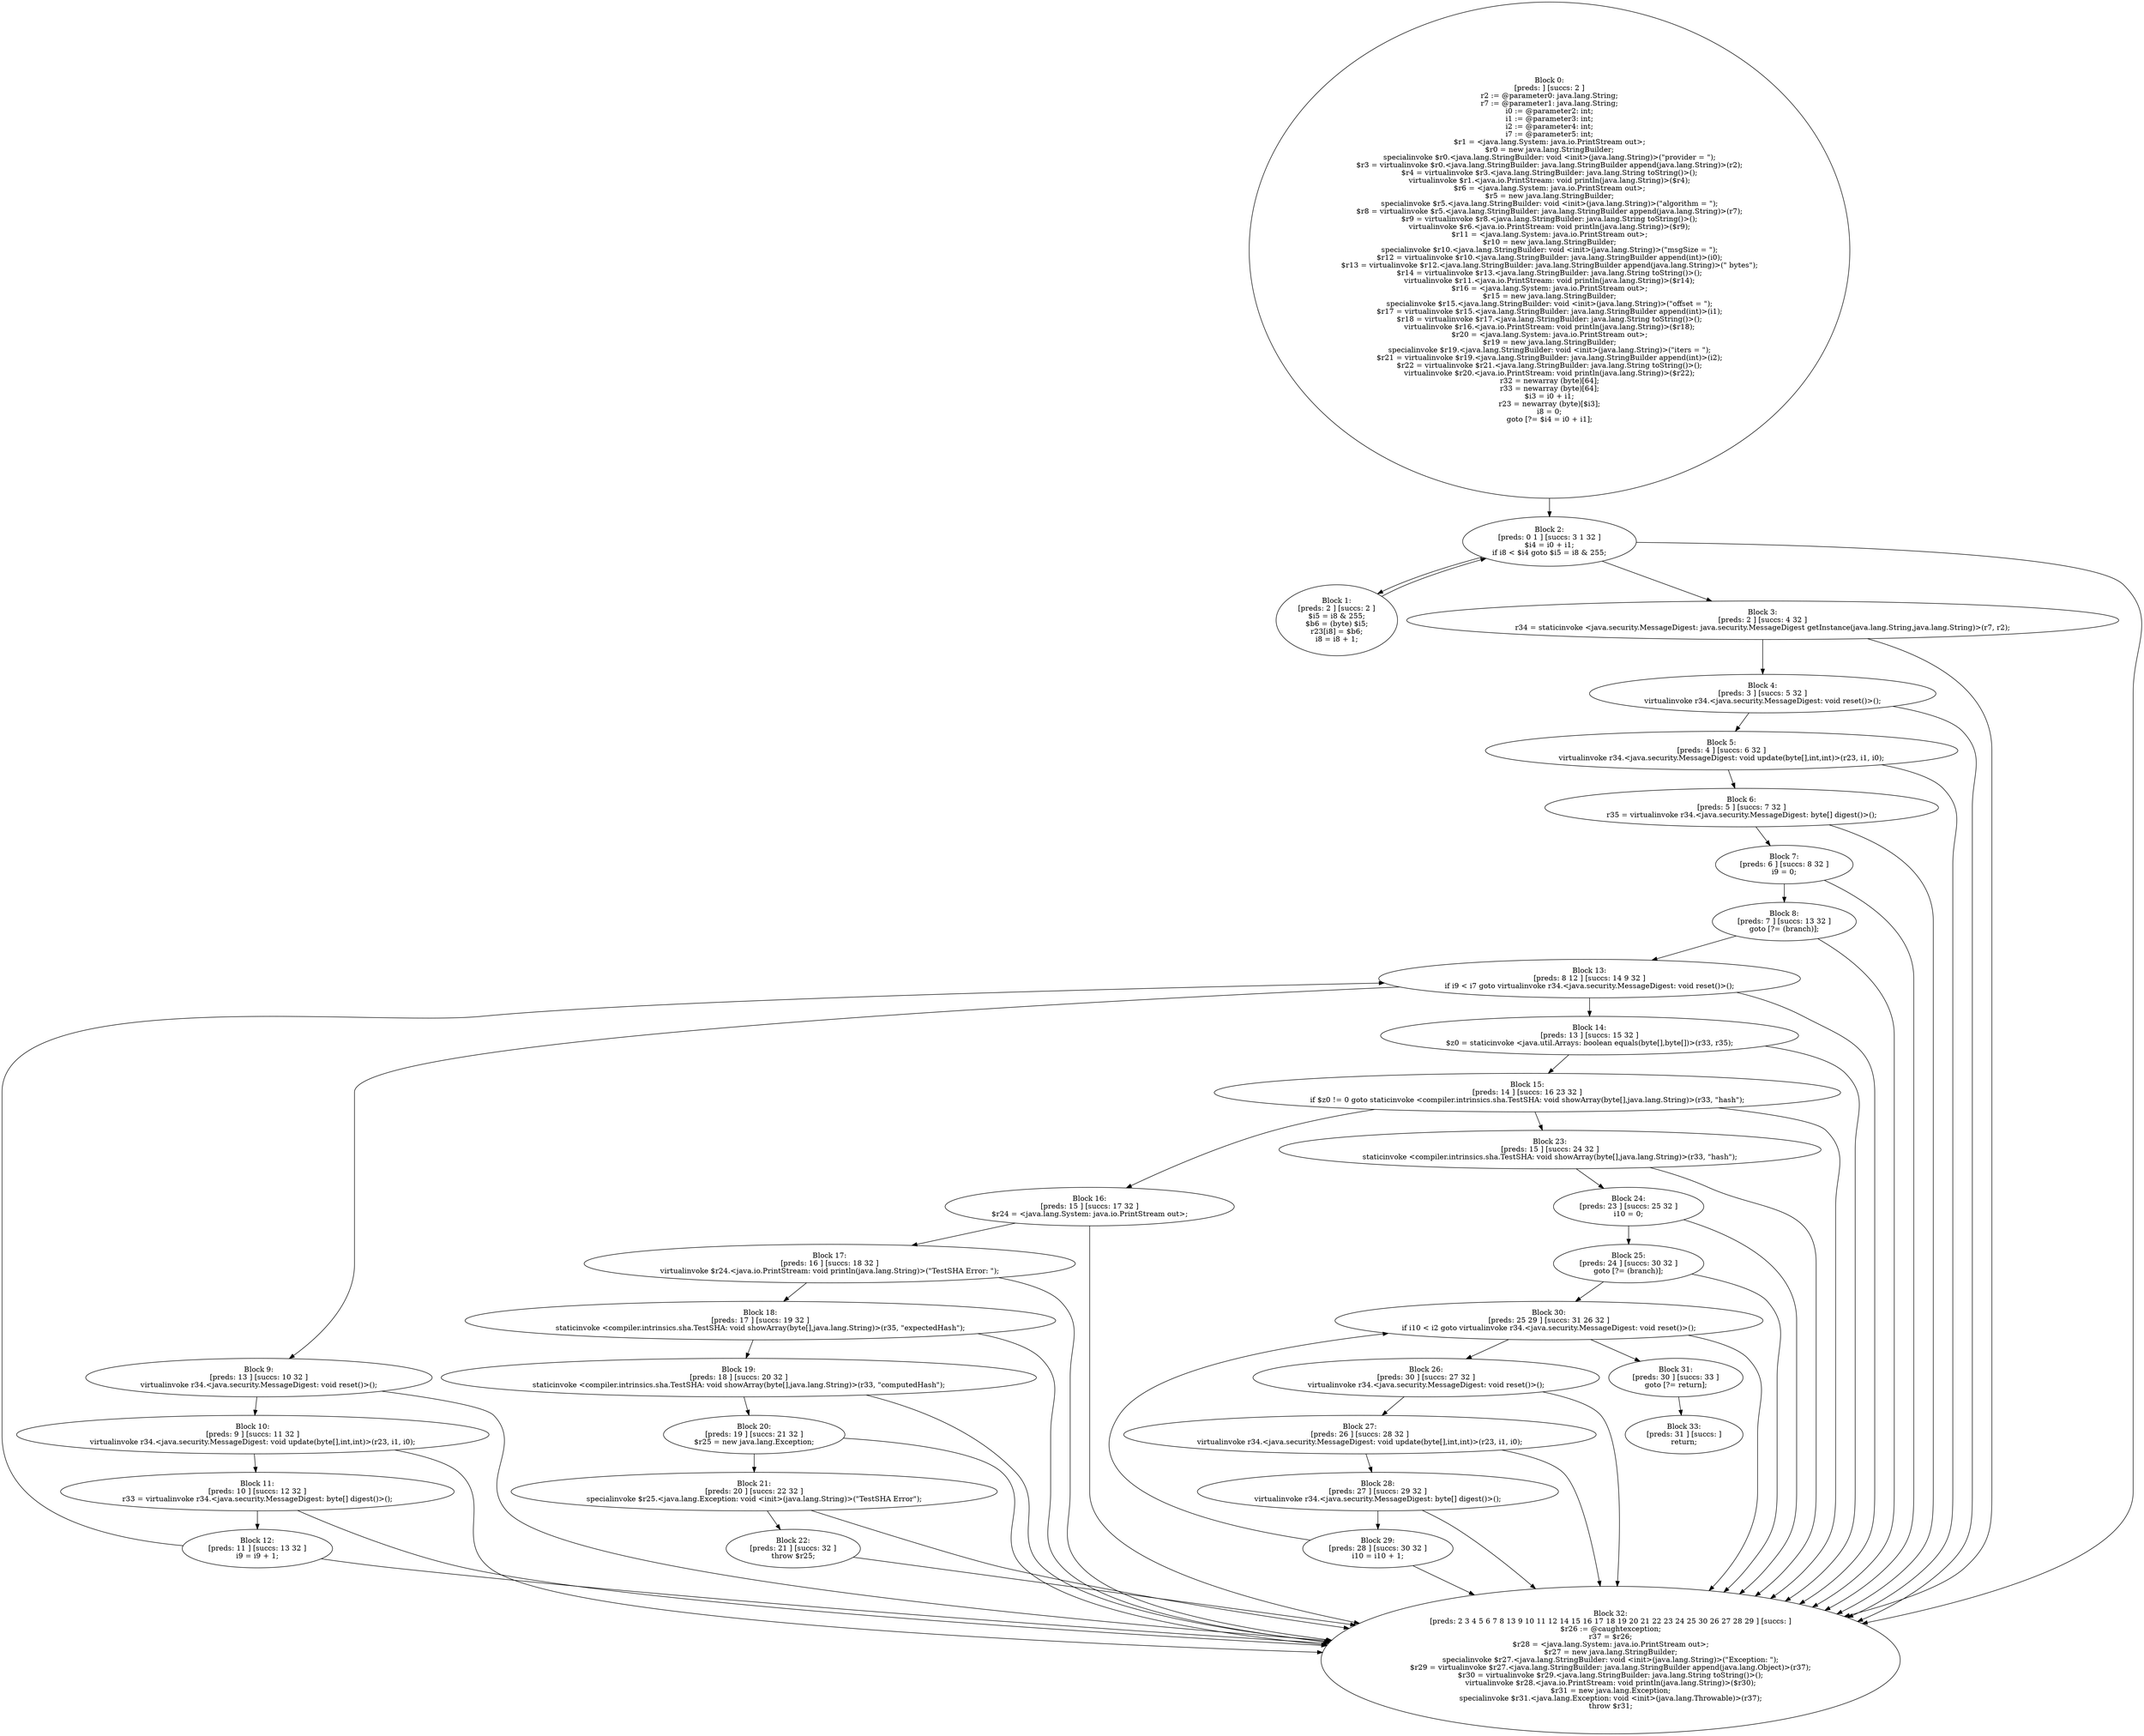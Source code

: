 digraph "unitGraph" {
    "Block 0:
[preds: ] [succs: 2 ]
r2 := @parameter0: java.lang.String;
r7 := @parameter1: java.lang.String;
i0 := @parameter2: int;
i1 := @parameter3: int;
i2 := @parameter4: int;
i7 := @parameter5: int;
$r1 = <java.lang.System: java.io.PrintStream out>;
$r0 = new java.lang.StringBuilder;
specialinvoke $r0.<java.lang.StringBuilder: void <init>(java.lang.String)>(\"provider = \");
$r3 = virtualinvoke $r0.<java.lang.StringBuilder: java.lang.StringBuilder append(java.lang.String)>(r2);
$r4 = virtualinvoke $r3.<java.lang.StringBuilder: java.lang.String toString()>();
virtualinvoke $r1.<java.io.PrintStream: void println(java.lang.String)>($r4);
$r6 = <java.lang.System: java.io.PrintStream out>;
$r5 = new java.lang.StringBuilder;
specialinvoke $r5.<java.lang.StringBuilder: void <init>(java.lang.String)>(\"algorithm = \");
$r8 = virtualinvoke $r5.<java.lang.StringBuilder: java.lang.StringBuilder append(java.lang.String)>(r7);
$r9 = virtualinvoke $r8.<java.lang.StringBuilder: java.lang.String toString()>();
virtualinvoke $r6.<java.io.PrintStream: void println(java.lang.String)>($r9);
$r11 = <java.lang.System: java.io.PrintStream out>;
$r10 = new java.lang.StringBuilder;
specialinvoke $r10.<java.lang.StringBuilder: void <init>(java.lang.String)>(\"msgSize = \");
$r12 = virtualinvoke $r10.<java.lang.StringBuilder: java.lang.StringBuilder append(int)>(i0);
$r13 = virtualinvoke $r12.<java.lang.StringBuilder: java.lang.StringBuilder append(java.lang.String)>(\" bytes\");
$r14 = virtualinvoke $r13.<java.lang.StringBuilder: java.lang.String toString()>();
virtualinvoke $r11.<java.io.PrintStream: void println(java.lang.String)>($r14);
$r16 = <java.lang.System: java.io.PrintStream out>;
$r15 = new java.lang.StringBuilder;
specialinvoke $r15.<java.lang.StringBuilder: void <init>(java.lang.String)>(\"offset = \");
$r17 = virtualinvoke $r15.<java.lang.StringBuilder: java.lang.StringBuilder append(int)>(i1);
$r18 = virtualinvoke $r17.<java.lang.StringBuilder: java.lang.String toString()>();
virtualinvoke $r16.<java.io.PrintStream: void println(java.lang.String)>($r18);
$r20 = <java.lang.System: java.io.PrintStream out>;
$r19 = new java.lang.StringBuilder;
specialinvoke $r19.<java.lang.StringBuilder: void <init>(java.lang.String)>(\"iters = \");
$r21 = virtualinvoke $r19.<java.lang.StringBuilder: java.lang.StringBuilder append(int)>(i2);
$r22 = virtualinvoke $r21.<java.lang.StringBuilder: java.lang.String toString()>();
virtualinvoke $r20.<java.io.PrintStream: void println(java.lang.String)>($r22);
r32 = newarray (byte)[64];
r33 = newarray (byte)[64];
$i3 = i0 + i1;
r23 = newarray (byte)[$i3];
i8 = 0;
goto [?= $i4 = i0 + i1];
"
    "Block 1:
[preds: 2 ] [succs: 2 ]
$i5 = i8 & 255;
$b6 = (byte) $i5;
r23[i8] = $b6;
i8 = i8 + 1;
"
    "Block 2:
[preds: 0 1 ] [succs: 3 1 32 ]
$i4 = i0 + i1;
if i8 < $i4 goto $i5 = i8 & 255;
"
    "Block 3:
[preds: 2 ] [succs: 4 32 ]
r34 = staticinvoke <java.security.MessageDigest: java.security.MessageDigest getInstance(java.lang.String,java.lang.String)>(r7, r2);
"
    "Block 4:
[preds: 3 ] [succs: 5 32 ]
virtualinvoke r34.<java.security.MessageDigest: void reset()>();
"
    "Block 5:
[preds: 4 ] [succs: 6 32 ]
virtualinvoke r34.<java.security.MessageDigest: void update(byte[],int,int)>(r23, i1, i0);
"
    "Block 6:
[preds: 5 ] [succs: 7 32 ]
r35 = virtualinvoke r34.<java.security.MessageDigest: byte[] digest()>();
"
    "Block 7:
[preds: 6 ] [succs: 8 32 ]
i9 = 0;
"
    "Block 8:
[preds: 7 ] [succs: 13 32 ]
goto [?= (branch)];
"
    "Block 9:
[preds: 13 ] [succs: 10 32 ]
virtualinvoke r34.<java.security.MessageDigest: void reset()>();
"
    "Block 10:
[preds: 9 ] [succs: 11 32 ]
virtualinvoke r34.<java.security.MessageDigest: void update(byte[],int,int)>(r23, i1, i0);
"
    "Block 11:
[preds: 10 ] [succs: 12 32 ]
r33 = virtualinvoke r34.<java.security.MessageDigest: byte[] digest()>();
"
    "Block 12:
[preds: 11 ] [succs: 13 32 ]
i9 = i9 + 1;
"
    "Block 13:
[preds: 8 12 ] [succs: 14 9 32 ]
if i9 < i7 goto virtualinvoke r34.<java.security.MessageDigest: void reset()>();
"
    "Block 14:
[preds: 13 ] [succs: 15 32 ]
$z0 = staticinvoke <java.util.Arrays: boolean equals(byte[],byte[])>(r33, r35);
"
    "Block 15:
[preds: 14 ] [succs: 16 23 32 ]
if $z0 != 0 goto staticinvoke <compiler.intrinsics.sha.TestSHA: void showArray(byte[],java.lang.String)>(r33, \"hash\");
"
    "Block 16:
[preds: 15 ] [succs: 17 32 ]
$r24 = <java.lang.System: java.io.PrintStream out>;
"
    "Block 17:
[preds: 16 ] [succs: 18 32 ]
virtualinvoke $r24.<java.io.PrintStream: void println(java.lang.String)>(\"TestSHA Error: \");
"
    "Block 18:
[preds: 17 ] [succs: 19 32 ]
staticinvoke <compiler.intrinsics.sha.TestSHA: void showArray(byte[],java.lang.String)>(r35, \"expectedHash\");
"
    "Block 19:
[preds: 18 ] [succs: 20 32 ]
staticinvoke <compiler.intrinsics.sha.TestSHA: void showArray(byte[],java.lang.String)>(r33, \"computedHash\");
"
    "Block 20:
[preds: 19 ] [succs: 21 32 ]
$r25 = new java.lang.Exception;
"
    "Block 21:
[preds: 20 ] [succs: 22 32 ]
specialinvoke $r25.<java.lang.Exception: void <init>(java.lang.String)>(\"TestSHA Error\");
"
    "Block 22:
[preds: 21 ] [succs: 32 ]
throw $r25;
"
    "Block 23:
[preds: 15 ] [succs: 24 32 ]
staticinvoke <compiler.intrinsics.sha.TestSHA: void showArray(byte[],java.lang.String)>(r33, \"hash\");
"
    "Block 24:
[preds: 23 ] [succs: 25 32 ]
i10 = 0;
"
    "Block 25:
[preds: 24 ] [succs: 30 32 ]
goto [?= (branch)];
"
    "Block 26:
[preds: 30 ] [succs: 27 32 ]
virtualinvoke r34.<java.security.MessageDigest: void reset()>();
"
    "Block 27:
[preds: 26 ] [succs: 28 32 ]
virtualinvoke r34.<java.security.MessageDigest: void update(byte[],int,int)>(r23, i1, i0);
"
    "Block 28:
[preds: 27 ] [succs: 29 32 ]
virtualinvoke r34.<java.security.MessageDigest: byte[] digest()>();
"
    "Block 29:
[preds: 28 ] [succs: 30 32 ]
i10 = i10 + 1;
"
    "Block 30:
[preds: 25 29 ] [succs: 31 26 32 ]
if i10 < i2 goto virtualinvoke r34.<java.security.MessageDigest: void reset()>();
"
    "Block 31:
[preds: 30 ] [succs: 33 ]
goto [?= return];
"
    "Block 32:
[preds: 2 3 4 5 6 7 8 13 9 10 11 12 14 15 16 17 18 19 20 21 22 23 24 25 30 26 27 28 29 ] [succs: ]
$r26 := @caughtexception;
r37 = $r26;
$r28 = <java.lang.System: java.io.PrintStream out>;
$r27 = new java.lang.StringBuilder;
specialinvoke $r27.<java.lang.StringBuilder: void <init>(java.lang.String)>(\"Exception: \");
$r29 = virtualinvoke $r27.<java.lang.StringBuilder: java.lang.StringBuilder append(java.lang.Object)>(r37);
$r30 = virtualinvoke $r29.<java.lang.StringBuilder: java.lang.String toString()>();
virtualinvoke $r28.<java.io.PrintStream: void println(java.lang.String)>($r30);
$r31 = new java.lang.Exception;
specialinvoke $r31.<java.lang.Exception: void <init>(java.lang.Throwable)>(r37);
throw $r31;
"
    "Block 33:
[preds: 31 ] [succs: ]
return;
"
    "Block 0:
[preds: ] [succs: 2 ]
r2 := @parameter0: java.lang.String;
r7 := @parameter1: java.lang.String;
i0 := @parameter2: int;
i1 := @parameter3: int;
i2 := @parameter4: int;
i7 := @parameter5: int;
$r1 = <java.lang.System: java.io.PrintStream out>;
$r0 = new java.lang.StringBuilder;
specialinvoke $r0.<java.lang.StringBuilder: void <init>(java.lang.String)>(\"provider = \");
$r3 = virtualinvoke $r0.<java.lang.StringBuilder: java.lang.StringBuilder append(java.lang.String)>(r2);
$r4 = virtualinvoke $r3.<java.lang.StringBuilder: java.lang.String toString()>();
virtualinvoke $r1.<java.io.PrintStream: void println(java.lang.String)>($r4);
$r6 = <java.lang.System: java.io.PrintStream out>;
$r5 = new java.lang.StringBuilder;
specialinvoke $r5.<java.lang.StringBuilder: void <init>(java.lang.String)>(\"algorithm = \");
$r8 = virtualinvoke $r5.<java.lang.StringBuilder: java.lang.StringBuilder append(java.lang.String)>(r7);
$r9 = virtualinvoke $r8.<java.lang.StringBuilder: java.lang.String toString()>();
virtualinvoke $r6.<java.io.PrintStream: void println(java.lang.String)>($r9);
$r11 = <java.lang.System: java.io.PrintStream out>;
$r10 = new java.lang.StringBuilder;
specialinvoke $r10.<java.lang.StringBuilder: void <init>(java.lang.String)>(\"msgSize = \");
$r12 = virtualinvoke $r10.<java.lang.StringBuilder: java.lang.StringBuilder append(int)>(i0);
$r13 = virtualinvoke $r12.<java.lang.StringBuilder: java.lang.StringBuilder append(java.lang.String)>(\" bytes\");
$r14 = virtualinvoke $r13.<java.lang.StringBuilder: java.lang.String toString()>();
virtualinvoke $r11.<java.io.PrintStream: void println(java.lang.String)>($r14);
$r16 = <java.lang.System: java.io.PrintStream out>;
$r15 = new java.lang.StringBuilder;
specialinvoke $r15.<java.lang.StringBuilder: void <init>(java.lang.String)>(\"offset = \");
$r17 = virtualinvoke $r15.<java.lang.StringBuilder: java.lang.StringBuilder append(int)>(i1);
$r18 = virtualinvoke $r17.<java.lang.StringBuilder: java.lang.String toString()>();
virtualinvoke $r16.<java.io.PrintStream: void println(java.lang.String)>($r18);
$r20 = <java.lang.System: java.io.PrintStream out>;
$r19 = new java.lang.StringBuilder;
specialinvoke $r19.<java.lang.StringBuilder: void <init>(java.lang.String)>(\"iters = \");
$r21 = virtualinvoke $r19.<java.lang.StringBuilder: java.lang.StringBuilder append(int)>(i2);
$r22 = virtualinvoke $r21.<java.lang.StringBuilder: java.lang.String toString()>();
virtualinvoke $r20.<java.io.PrintStream: void println(java.lang.String)>($r22);
r32 = newarray (byte)[64];
r33 = newarray (byte)[64];
$i3 = i0 + i1;
r23 = newarray (byte)[$i3];
i8 = 0;
goto [?= $i4 = i0 + i1];
"->"Block 2:
[preds: 0 1 ] [succs: 3 1 32 ]
$i4 = i0 + i1;
if i8 < $i4 goto $i5 = i8 & 255;
";
    "Block 1:
[preds: 2 ] [succs: 2 ]
$i5 = i8 & 255;
$b6 = (byte) $i5;
r23[i8] = $b6;
i8 = i8 + 1;
"->"Block 2:
[preds: 0 1 ] [succs: 3 1 32 ]
$i4 = i0 + i1;
if i8 < $i4 goto $i5 = i8 & 255;
";
    "Block 2:
[preds: 0 1 ] [succs: 3 1 32 ]
$i4 = i0 + i1;
if i8 < $i4 goto $i5 = i8 & 255;
"->"Block 3:
[preds: 2 ] [succs: 4 32 ]
r34 = staticinvoke <java.security.MessageDigest: java.security.MessageDigest getInstance(java.lang.String,java.lang.String)>(r7, r2);
";
    "Block 2:
[preds: 0 1 ] [succs: 3 1 32 ]
$i4 = i0 + i1;
if i8 < $i4 goto $i5 = i8 & 255;
"->"Block 1:
[preds: 2 ] [succs: 2 ]
$i5 = i8 & 255;
$b6 = (byte) $i5;
r23[i8] = $b6;
i8 = i8 + 1;
";
    "Block 2:
[preds: 0 1 ] [succs: 3 1 32 ]
$i4 = i0 + i1;
if i8 < $i4 goto $i5 = i8 & 255;
"->"Block 32:
[preds: 2 3 4 5 6 7 8 13 9 10 11 12 14 15 16 17 18 19 20 21 22 23 24 25 30 26 27 28 29 ] [succs: ]
$r26 := @caughtexception;
r37 = $r26;
$r28 = <java.lang.System: java.io.PrintStream out>;
$r27 = new java.lang.StringBuilder;
specialinvoke $r27.<java.lang.StringBuilder: void <init>(java.lang.String)>(\"Exception: \");
$r29 = virtualinvoke $r27.<java.lang.StringBuilder: java.lang.StringBuilder append(java.lang.Object)>(r37);
$r30 = virtualinvoke $r29.<java.lang.StringBuilder: java.lang.String toString()>();
virtualinvoke $r28.<java.io.PrintStream: void println(java.lang.String)>($r30);
$r31 = new java.lang.Exception;
specialinvoke $r31.<java.lang.Exception: void <init>(java.lang.Throwable)>(r37);
throw $r31;
";
    "Block 3:
[preds: 2 ] [succs: 4 32 ]
r34 = staticinvoke <java.security.MessageDigest: java.security.MessageDigest getInstance(java.lang.String,java.lang.String)>(r7, r2);
"->"Block 4:
[preds: 3 ] [succs: 5 32 ]
virtualinvoke r34.<java.security.MessageDigest: void reset()>();
";
    "Block 3:
[preds: 2 ] [succs: 4 32 ]
r34 = staticinvoke <java.security.MessageDigest: java.security.MessageDigest getInstance(java.lang.String,java.lang.String)>(r7, r2);
"->"Block 32:
[preds: 2 3 4 5 6 7 8 13 9 10 11 12 14 15 16 17 18 19 20 21 22 23 24 25 30 26 27 28 29 ] [succs: ]
$r26 := @caughtexception;
r37 = $r26;
$r28 = <java.lang.System: java.io.PrintStream out>;
$r27 = new java.lang.StringBuilder;
specialinvoke $r27.<java.lang.StringBuilder: void <init>(java.lang.String)>(\"Exception: \");
$r29 = virtualinvoke $r27.<java.lang.StringBuilder: java.lang.StringBuilder append(java.lang.Object)>(r37);
$r30 = virtualinvoke $r29.<java.lang.StringBuilder: java.lang.String toString()>();
virtualinvoke $r28.<java.io.PrintStream: void println(java.lang.String)>($r30);
$r31 = new java.lang.Exception;
specialinvoke $r31.<java.lang.Exception: void <init>(java.lang.Throwable)>(r37);
throw $r31;
";
    "Block 4:
[preds: 3 ] [succs: 5 32 ]
virtualinvoke r34.<java.security.MessageDigest: void reset()>();
"->"Block 5:
[preds: 4 ] [succs: 6 32 ]
virtualinvoke r34.<java.security.MessageDigest: void update(byte[],int,int)>(r23, i1, i0);
";
    "Block 4:
[preds: 3 ] [succs: 5 32 ]
virtualinvoke r34.<java.security.MessageDigest: void reset()>();
"->"Block 32:
[preds: 2 3 4 5 6 7 8 13 9 10 11 12 14 15 16 17 18 19 20 21 22 23 24 25 30 26 27 28 29 ] [succs: ]
$r26 := @caughtexception;
r37 = $r26;
$r28 = <java.lang.System: java.io.PrintStream out>;
$r27 = new java.lang.StringBuilder;
specialinvoke $r27.<java.lang.StringBuilder: void <init>(java.lang.String)>(\"Exception: \");
$r29 = virtualinvoke $r27.<java.lang.StringBuilder: java.lang.StringBuilder append(java.lang.Object)>(r37);
$r30 = virtualinvoke $r29.<java.lang.StringBuilder: java.lang.String toString()>();
virtualinvoke $r28.<java.io.PrintStream: void println(java.lang.String)>($r30);
$r31 = new java.lang.Exception;
specialinvoke $r31.<java.lang.Exception: void <init>(java.lang.Throwable)>(r37);
throw $r31;
";
    "Block 5:
[preds: 4 ] [succs: 6 32 ]
virtualinvoke r34.<java.security.MessageDigest: void update(byte[],int,int)>(r23, i1, i0);
"->"Block 6:
[preds: 5 ] [succs: 7 32 ]
r35 = virtualinvoke r34.<java.security.MessageDigest: byte[] digest()>();
";
    "Block 5:
[preds: 4 ] [succs: 6 32 ]
virtualinvoke r34.<java.security.MessageDigest: void update(byte[],int,int)>(r23, i1, i0);
"->"Block 32:
[preds: 2 3 4 5 6 7 8 13 9 10 11 12 14 15 16 17 18 19 20 21 22 23 24 25 30 26 27 28 29 ] [succs: ]
$r26 := @caughtexception;
r37 = $r26;
$r28 = <java.lang.System: java.io.PrintStream out>;
$r27 = new java.lang.StringBuilder;
specialinvoke $r27.<java.lang.StringBuilder: void <init>(java.lang.String)>(\"Exception: \");
$r29 = virtualinvoke $r27.<java.lang.StringBuilder: java.lang.StringBuilder append(java.lang.Object)>(r37);
$r30 = virtualinvoke $r29.<java.lang.StringBuilder: java.lang.String toString()>();
virtualinvoke $r28.<java.io.PrintStream: void println(java.lang.String)>($r30);
$r31 = new java.lang.Exception;
specialinvoke $r31.<java.lang.Exception: void <init>(java.lang.Throwable)>(r37);
throw $r31;
";
    "Block 6:
[preds: 5 ] [succs: 7 32 ]
r35 = virtualinvoke r34.<java.security.MessageDigest: byte[] digest()>();
"->"Block 7:
[preds: 6 ] [succs: 8 32 ]
i9 = 0;
";
    "Block 6:
[preds: 5 ] [succs: 7 32 ]
r35 = virtualinvoke r34.<java.security.MessageDigest: byte[] digest()>();
"->"Block 32:
[preds: 2 3 4 5 6 7 8 13 9 10 11 12 14 15 16 17 18 19 20 21 22 23 24 25 30 26 27 28 29 ] [succs: ]
$r26 := @caughtexception;
r37 = $r26;
$r28 = <java.lang.System: java.io.PrintStream out>;
$r27 = new java.lang.StringBuilder;
specialinvoke $r27.<java.lang.StringBuilder: void <init>(java.lang.String)>(\"Exception: \");
$r29 = virtualinvoke $r27.<java.lang.StringBuilder: java.lang.StringBuilder append(java.lang.Object)>(r37);
$r30 = virtualinvoke $r29.<java.lang.StringBuilder: java.lang.String toString()>();
virtualinvoke $r28.<java.io.PrintStream: void println(java.lang.String)>($r30);
$r31 = new java.lang.Exception;
specialinvoke $r31.<java.lang.Exception: void <init>(java.lang.Throwable)>(r37);
throw $r31;
";
    "Block 7:
[preds: 6 ] [succs: 8 32 ]
i9 = 0;
"->"Block 8:
[preds: 7 ] [succs: 13 32 ]
goto [?= (branch)];
";
    "Block 7:
[preds: 6 ] [succs: 8 32 ]
i9 = 0;
"->"Block 32:
[preds: 2 3 4 5 6 7 8 13 9 10 11 12 14 15 16 17 18 19 20 21 22 23 24 25 30 26 27 28 29 ] [succs: ]
$r26 := @caughtexception;
r37 = $r26;
$r28 = <java.lang.System: java.io.PrintStream out>;
$r27 = new java.lang.StringBuilder;
specialinvoke $r27.<java.lang.StringBuilder: void <init>(java.lang.String)>(\"Exception: \");
$r29 = virtualinvoke $r27.<java.lang.StringBuilder: java.lang.StringBuilder append(java.lang.Object)>(r37);
$r30 = virtualinvoke $r29.<java.lang.StringBuilder: java.lang.String toString()>();
virtualinvoke $r28.<java.io.PrintStream: void println(java.lang.String)>($r30);
$r31 = new java.lang.Exception;
specialinvoke $r31.<java.lang.Exception: void <init>(java.lang.Throwable)>(r37);
throw $r31;
";
    "Block 8:
[preds: 7 ] [succs: 13 32 ]
goto [?= (branch)];
"->"Block 13:
[preds: 8 12 ] [succs: 14 9 32 ]
if i9 < i7 goto virtualinvoke r34.<java.security.MessageDigest: void reset()>();
";
    "Block 8:
[preds: 7 ] [succs: 13 32 ]
goto [?= (branch)];
"->"Block 32:
[preds: 2 3 4 5 6 7 8 13 9 10 11 12 14 15 16 17 18 19 20 21 22 23 24 25 30 26 27 28 29 ] [succs: ]
$r26 := @caughtexception;
r37 = $r26;
$r28 = <java.lang.System: java.io.PrintStream out>;
$r27 = new java.lang.StringBuilder;
specialinvoke $r27.<java.lang.StringBuilder: void <init>(java.lang.String)>(\"Exception: \");
$r29 = virtualinvoke $r27.<java.lang.StringBuilder: java.lang.StringBuilder append(java.lang.Object)>(r37);
$r30 = virtualinvoke $r29.<java.lang.StringBuilder: java.lang.String toString()>();
virtualinvoke $r28.<java.io.PrintStream: void println(java.lang.String)>($r30);
$r31 = new java.lang.Exception;
specialinvoke $r31.<java.lang.Exception: void <init>(java.lang.Throwable)>(r37);
throw $r31;
";
    "Block 9:
[preds: 13 ] [succs: 10 32 ]
virtualinvoke r34.<java.security.MessageDigest: void reset()>();
"->"Block 10:
[preds: 9 ] [succs: 11 32 ]
virtualinvoke r34.<java.security.MessageDigest: void update(byte[],int,int)>(r23, i1, i0);
";
    "Block 9:
[preds: 13 ] [succs: 10 32 ]
virtualinvoke r34.<java.security.MessageDigest: void reset()>();
"->"Block 32:
[preds: 2 3 4 5 6 7 8 13 9 10 11 12 14 15 16 17 18 19 20 21 22 23 24 25 30 26 27 28 29 ] [succs: ]
$r26 := @caughtexception;
r37 = $r26;
$r28 = <java.lang.System: java.io.PrintStream out>;
$r27 = new java.lang.StringBuilder;
specialinvoke $r27.<java.lang.StringBuilder: void <init>(java.lang.String)>(\"Exception: \");
$r29 = virtualinvoke $r27.<java.lang.StringBuilder: java.lang.StringBuilder append(java.lang.Object)>(r37);
$r30 = virtualinvoke $r29.<java.lang.StringBuilder: java.lang.String toString()>();
virtualinvoke $r28.<java.io.PrintStream: void println(java.lang.String)>($r30);
$r31 = new java.lang.Exception;
specialinvoke $r31.<java.lang.Exception: void <init>(java.lang.Throwable)>(r37);
throw $r31;
";
    "Block 10:
[preds: 9 ] [succs: 11 32 ]
virtualinvoke r34.<java.security.MessageDigest: void update(byte[],int,int)>(r23, i1, i0);
"->"Block 11:
[preds: 10 ] [succs: 12 32 ]
r33 = virtualinvoke r34.<java.security.MessageDigest: byte[] digest()>();
";
    "Block 10:
[preds: 9 ] [succs: 11 32 ]
virtualinvoke r34.<java.security.MessageDigest: void update(byte[],int,int)>(r23, i1, i0);
"->"Block 32:
[preds: 2 3 4 5 6 7 8 13 9 10 11 12 14 15 16 17 18 19 20 21 22 23 24 25 30 26 27 28 29 ] [succs: ]
$r26 := @caughtexception;
r37 = $r26;
$r28 = <java.lang.System: java.io.PrintStream out>;
$r27 = new java.lang.StringBuilder;
specialinvoke $r27.<java.lang.StringBuilder: void <init>(java.lang.String)>(\"Exception: \");
$r29 = virtualinvoke $r27.<java.lang.StringBuilder: java.lang.StringBuilder append(java.lang.Object)>(r37);
$r30 = virtualinvoke $r29.<java.lang.StringBuilder: java.lang.String toString()>();
virtualinvoke $r28.<java.io.PrintStream: void println(java.lang.String)>($r30);
$r31 = new java.lang.Exception;
specialinvoke $r31.<java.lang.Exception: void <init>(java.lang.Throwable)>(r37);
throw $r31;
";
    "Block 11:
[preds: 10 ] [succs: 12 32 ]
r33 = virtualinvoke r34.<java.security.MessageDigest: byte[] digest()>();
"->"Block 12:
[preds: 11 ] [succs: 13 32 ]
i9 = i9 + 1;
";
    "Block 11:
[preds: 10 ] [succs: 12 32 ]
r33 = virtualinvoke r34.<java.security.MessageDigest: byte[] digest()>();
"->"Block 32:
[preds: 2 3 4 5 6 7 8 13 9 10 11 12 14 15 16 17 18 19 20 21 22 23 24 25 30 26 27 28 29 ] [succs: ]
$r26 := @caughtexception;
r37 = $r26;
$r28 = <java.lang.System: java.io.PrintStream out>;
$r27 = new java.lang.StringBuilder;
specialinvoke $r27.<java.lang.StringBuilder: void <init>(java.lang.String)>(\"Exception: \");
$r29 = virtualinvoke $r27.<java.lang.StringBuilder: java.lang.StringBuilder append(java.lang.Object)>(r37);
$r30 = virtualinvoke $r29.<java.lang.StringBuilder: java.lang.String toString()>();
virtualinvoke $r28.<java.io.PrintStream: void println(java.lang.String)>($r30);
$r31 = new java.lang.Exception;
specialinvoke $r31.<java.lang.Exception: void <init>(java.lang.Throwable)>(r37);
throw $r31;
";
    "Block 12:
[preds: 11 ] [succs: 13 32 ]
i9 = i9 + 1;
"->"Block 13:
[preds: 8 12 ] [succs: 14 9 32 ]
if i9 < i7 goto virtualinvoke r34.<java.security.MessageDigest: void reset()>();
";
    "Block 12:
[preds: 11 ] [succs: 13 32 ]
i9 = i9 + 1;
"->"Block 32:
[preds: 2 3 4 5 6 7 8 13 9 10 11 12 14 15 16 17 18 19 20 21 22 23 24 25 30 26 27 28 29 ] [succs: ]
$r26 := @caughtexception;
r37 = $r26;
$r28 = <java.lang.System: java.io.PrintStream out>;
$r27 = new java.lang.StringBuilder;
specialinvoke $r27.<java.lang.StringBuilder: void <init>(java.lang.String)>(\"Exception: \");
$r29 = virtualinvoke $r27.<java.lang.StringBuilder: java.lang.StringBuilder append(java.lang.Object)>(r37);
$r30 = virtualinvoke $r29.<java.lang.StringBuilder: java.lang.String toString()>();
virtualinvoke $r28.<java.io.PrintStream: void println(java.lang.String)>($r30);
$r31 = new java.lang.Exception;
specialinvoke $r31.<java.lang.Exception: void <init>(java.lang.Throwable)>(r37);
throw $r31;
";
    "Block 13:
[preds: 8 12 ] [succs: 14 9 32 ]
if i9 < i7 goto virtualinvoke r34.<java.security.MessageDigest: void reset()>();
"->"Block 14:
[preds: 13 ] [succs: 15 32 ]
$z0 = staticinvoke <java.util.Arrays: boolean equals(byte[],byte[])>(r33, r35);
";
    "Block 13:
[preds: 8 12 ] [succs: 14 9 32 ]
if i9 < i7 goto virtualinvoke r34.<java.security.MessageDigest: void reset()>();
"->"Block 9:
[preds: 13 ] [succs: 10 32 ]
virtualinvoke r34.<java.security.MessageDigest: void reset()>();
";
    "Block 13:
[preds: 8 12 ] [succs: 14 9 32 ]
if i9 < i7 goto virtualinvoke r34.<java.security.MessageDigest: void reset()>();
"->"Block 32:
[preds: 2 3 4 5 6 7 8 13 9 10 11 12 14 15 16 17 18 19 20 21 22 23 24 25 30 26 27 28 29 ] [succs: ]
$r26 := @caughtexception;
r37 = $r26;
$r28 = <java.lang.System: java.io.PrintStream out>;
$r27 = new java.lang.StringBuilder;
specialinvoke $r27.<java.lang.StringBuilder: void <init>(java.lang.String)>(\"Exception: \");
$r29 = virtualinvoke $r27.<java.lang.StringBuilder: java.lang.StringBuilder append(java.lang.Object)>(r37);
$r30 = virtualinvoke $r29.<java.lang.StringBuilder: java.lang.String toString()>();
virtualinvoke $r28.<java.io.PrintStream: void println(java.lang.String)>($r30);
$r31 = new java.lang.Exception;
specialinvoke $r31.<java.lang.Exception: void <init>(java.lang.Throwable)>(r37);
throw $r31;
";
    "Block 14:
[preds: 13 ] [succs: 15 32 ]
$z0 = staticinvoke <java.util.Arrays: boolean equals(byte[],byte[])>(r33, r35);
"->"Block 15:
[preds: 14 ] [succs: 16 23 32 ]
if $z0 != 0 goto staticinvoke <compiler.intrinsics.sha.TestSHA: void showArray(byte[],java.lang.String)>(r33, \"hash\");
";
    "Block 14:
[preds: 13 ] [succs: 15 32 ]
$z0 = staticinvoke <java.util.Arrays: boolean equals(byte[],byte[])>(r33, r35);
"->"Block 32:
[preds: 2 3 4 5 6 7 8 13 9 10 11 12 14 15 16 17 18 19 20 21 22 23 24 25 30 26 27 28 29 ] [succs: ]
$r26 := @caughtexception;
r37 = $r26;
$r28 = <java.lang.System: java.io.PrintStream out>;
$r27 = new java.lang.StringBuilder;
specialinvoke $r27.<java.lang.StringBuilder: void <init>(java.lang.String)>(\"Exception: \");
$r29 = virtualinvoke $r27.<java.lang.StringBuilder: java.lang.StringBuilder append(java.lang.Object)>(r37);
$r30 = virtualinvoke $r29.<java.lang.StringBuilder: java.lang.String toString()>();
virtualinvoke $r28.<java.io.PrintStream: void println(java.lang.String)>($r30);
$r31 = new java.lang.Exception;
specialinvoke $r31.<java.lang.Exception: void <init>(java.lang.Throwable)>(r37);
throw $r31;
";
    "Block 15:
[preds: 14 ] [succs: 16 23 32 ]
if $z0 != 0 goto staticinvoke <compiler.intrinsics.sha.TestSHA: void showArray(byte[],java.lang.String)>(r33, \"hash\");
"->"Block 16:
[preds: 15 ] [succs: 17 32 ]
$r24 = <java.lang.System: java.io.PrintStream out>;
";
    "Block 15:
[preds: 14 ] [succs: 16 23 32 ]
if $z0 != 0 goto staticinvoke <compiler.intrinsics.sha.TestSHA: void showArray(byte[],java.lang.String)>(r33, \"hash\");
"->"Block 23:
[preds: 15 ] [succs: 24 32 ]
staticinvoke <compiler.intrinsics.sha.TestSHA: void showArray(byte[],java.lang.String)>(r33, \"hash\");
";
    "Block 15:
[preds: 14 ] [succs: 16 23 32 ]
if $z0 != 0 goto staticinvoke <compiler.intrinsics.sha.TestSHA: void showArray(byte[],java.lang.String)>(r33, \"hash\");
"->"Block 32:
[preds: 2 3 4 5 6 7 8 13 9 10 11 12 14 15 16 17 18 19 20 21 22 23 24 25 30 26 27 28 29 ] [succs: ]
$r26 := @caughtexception;
r37 = $r26;
$r28 = <java.lang.System: java.io.PrintStream out>;
$r27 = new java.lang.StringBuilder;
specialinvoke $r27.<java.lang.StringBuilder: void <init>(java.lang.String)>(\"Exception: \");
$r29 = virtualinvoke $r27.<java.lang.StringBuilder: java.lang.StringBuilder append(java.lang.Object)>(r37);
$r30 = virtualinvoke $r29.<java.lang.StringBuilder: java.lang.String toString()>();
virtualinvoke $r28.<java.io.PrintStream: void println(java.lang.String)>($r30);
$r31 = new java.lang.Exception;
specialinvoke $r31.<java.lang.Exception: void <init>(java.lang.Throwable)>(r37);
throw $r31;
";
    "Block 16:
[preds: 15 ] [succs: 17 32 ]
$r24 = <java.lang.System: java.io.PrintStream out>;
"->"Block 17:
[preds: 16 ] [succs: 18 32 ]
virtualinvoke $r24.<java.io.PrintStream: void println(java.lang.String)>(\"TestSHA Error: \");
";
    "Block 16:
[preds: 15 ] [succs: 17 32 ]
$r24 = <java.lang.System: java.io.PrintStream out>;
"->"Block 32:
[preds: 2 3 4 5 6 7 8 13 9 10 11 12 14 15 16 17 18 19 20 21 22 23 24 25 30 26 27 28 29 ] [succs: ]
$r26 := @caughtexception;
r37 = $r26;
$r28 = <java.lang.System: java.io.PrintStream out>;
$r27 = new java.lang.StringBuilder;
specialinvoke $r27.<java.lang.StringBuilder: void <init>(java.lang.String)>(\"Exception: \");
$r29 = virtualinvoke $r27.<java.lang.StringBuilder: java.lang.StringBuilder append(java.lang.Object)>(r37);
$r30 = virtualinvoke $r29.<java.lang.StringBuilder: java.lang.String toString()>();
virtualinvoke $r28.<java.io.PrintStream: void println(java.lang.String)>($r30);
$r31 = new java.lang.Exception;
specialinvoke $r31.<java.lang.Exception: void <init>(java.lang.Throwable)>(r37);
throw $r31;
";
    "Block 17:
[preds: 16 ] [succs: 18 32 ]
virtualinvoke $r24.<java.io.PrintStream: void println(java.lang.String)>(\"TestSHA Error: \");
"->"Block 18:
[preds: 17 ] [succs: 19 32 ]
staticinvoke <compiler.intrinsics.sha.TestSHA: void showArray(byte[],java.lang.String)>(r35, \"expectedHash\");
";
    "Block 17:
[preds: 16 ] [succs: 18 32 ]
virtualinvoke $r24.<java.io.PrintStream: void println(java.lang.String)>(\"TestSHA Error: \");
"->"Block 32:
[preds: 2 3 4 5 6 7 8 13 9 10 11 12 14 15 16 17 18 19 20 21 22 23 24 25 30 26 27 28 29 ] [succs: ]
$r26 := @caughtexception;
r37 = $r26;
$r28 = <java.lang.System: java.io.PrintStream out>;
$r27 = new java.lang.StringBuilder;
specialinvoke $r27.<java.lang.StringBuilder: void <init>(java.lang.String)>(\"Exception: \");
$r29 = virtualinvoke $r27.<java.lang.StringBuilder: java.lang.StringBuilder append(java.lang.Object)>(r37);
$r30 = virtualinvoke $r29.<java.lang.StringBuilder: java.lang.String toString()>();
virtualinvoke $r28.<java.io.PrintStream: void println(java.lang.String)>($r30);
$r31 = new java.lang.Exception;
specialinvoke $r31.<java.lang.Exception: void <init>(java.lang.Throwable)>(r37);
throw $r31;
";
    "Block 18:
[preds: 17 ] [succs: 19 32 ]
staticinvoke <compiler.intrinsics.sha.TestSHA: void showArray(byte[],java.lang.String)>(r35, \"expectedHash\");
"->"Block 19:
[preds: 18 ] [succs: 20 32 ]
staticinvoke <compiler.intrinsics.sha.TestSHA: void showArray(byte[],java.lang.String)>(r33, \"computedHash\");
";
    "Block 18:
[preds: 17 ] [succs: 19 32 ]
staticinvoke <compiler.intrinsics.sha.TestSHA: void showArray(byte[],java.lang.String)>(r35, \"expectedHash\");
"->"Block 32:
[preds: 2 3 4 5 6 7 8 13 9 10 11 12 14 15 16 17 18 19 20 21 22 23 24 25 30 26 27 28 29 ] [succs: ]
$r26 := @caughtexception;
r37 = $r26;
$r28 = <java.lang.System: java.io.PrintStream out>;
$r27 = new java.lang.StringBuilder;
specialinvoke $r27.<java.lang.StringBuilder: void <init>(java.lang.String)>(\"Exception: \");
$r29 = virtualinvoke $r27.<java.lang.StringBuilder: java.lang.StringBuilder append(java.lang.Object)>(r37);
$r30 = virtualinvoke $r29.<java.lang.StringBuilder: java.lang.String toString()>();
virtualinvoke $r28.<java.io.PrintStream: void println(java.lang.String)>($r30);
$r31 = new java.lang.Exception;
specialinvoke $r31.<java.lang.Exception: void <init>(java.lang.Throwable)>(r37);
throw $r31;
";
    "Block 19:
[preds: 18 ] [succs: 20 32 ]
staticinvoke <compiler.intrinsics.sha.TestSHA: void showArray(byte[],java.lang.String)>(r33, \"computedHash\");
"->"Block 20:
[preds: 19 ] [succs: 21 32 ]
$r25 = new java.lang.Exception;
";
    "Block 19:
[preds: 18 ] [succs: 20 32 ]
staticinvoke <compiler.intrinsics.sha.TestSHA: void showArray(byte[],java.lang.String)>(r33, \"computedHash\");
"->"Block 32:
[preds: 2 3 4 5 6 7 8 13 9 10 11 12 14 15 16 17 18 19 20 21 22 23 24 25 30 26 27 28 29 ] [succs: ]
$r26 := @caughtexception;
r37 = $r26;
$r28 = <java.lang.System: java.io.PrintStream out>;
$r27 = new java.lang.StringBuilder;
specialinvoke $r27.<java.lang.StringBuilder: void <init>(java.lang.String)>(\"Exception: \");
$r29 = virtualinvoke $r27.<java.lang.StringBuilder: java.lang.StringBuilder append(java.lang.Object)>(r37);
$r30 = virtualinvoke $r29.<java.lang.StringBuilder: java.lang.String toString()>();
virtualinvoke $r28.<java.io.PrintStream: void println(java.lang.String)>($r30);
$r31 = new java.lang.Exception;
specialinvoke $r31.<java.lang.Exception: void <init>(java.lang.Throwable)>(r37);
throw $r31;
";
    "Block 20:
[preds: 19 ] [succs: 21 32 ]
$r25 = new java.lang.Exception;
"->"Block 21:
[preds: 20 ] [succs: 22 32 ]
specialinvoke $r25.<java.lang.Exception: void <init>(java.lang.String)>(\"TestSHA Error\");
";
    "Block 20:
[preds: 19 ] [succs: 21 32 ]
$r25 = new java.lang.Exception;
"->"Block 32:
[preds: 2 3 4 5 6 7 8 13 9 10 11 12 14 15 16 17 18 19 20 21 22 23 24 25 30 26 27 28 29 ] [succs: ]
$r26 := @caughtexception;
r37 = $r26;
$r28 = <java.lang.System: java.io.PrintStream out>;
$r27 = new java.lang.StringBuilder;
specialinvoke $r27.<java.lang.StringBuilder: void <init>(java.lang.String)>(\"Exception: \");
$r29 = virtualinvoke $r27.<java.lang.StringBuilder: java.lang.StringBuilder append(java.lang.Object)>(r37);
$r30 = virtualinvoke $r29.<java.lang.StringBuilder: java.lang.String toString()>();
virtualinvoke $r28.<java.io.PrintStream: void println(java.lang.String)>($r30);
$r31 = new java.lang.Exception;
specialinvoke $r31.<java.lang.Exception: void <init>(java.lang.Throwable)>(r37);
throw $r31;
";
    "Block 21:
[preds: 20 ] [succs: 22 32 ]
specialinvoke $r25.<java.lang.Exception: void <init>(java.lang.String)>(\"TestSHA Error\");
"->"Block 22:
[preds: 21 ] [succs: 32 ]
throw $r25;
";
    "Block 21:
[preds: 20 ] [succs: 22 32 ]
specialinvoke $r25.<java.lang.Exception: void <init>(java.lang.String)>(\"TestSHA Error\");
"->"Block 32:
[preds: 2 3 4 5 6 7 8 13 9 10 11 12 14 15 16 17 18 19 20 21 22 23 24 25 30 26 27 28 29 ] [succs: ]
$r26 := @caughtexception;
r37 = $r26;
$r28 = <java.lang.System: java.io.PrintStream out>;
$r27 = new java.lang.StringBuilder;
specialinvoke $r27.<java.lang.StringBuilder: void <init>(java.lang.String)>(\"Exception: \");
$r29 = virtualinvoke $r27.<java.lang.StringBuilder: java.lang.StringBuilder append(java.lang.Object)>(r37);
$r30 = virtualinvoke $r29.<java.lang.StringBuilder: java.lang.String toString()>();
virtualinvoke $r28.<java.io.PrintStream: void println(java.lang.String)>($r30);
$r31 = new java.lang.Exception;
specialinvoke $r31.<java.lang.Exception: void <init>(java.lang.Throwable)>(r37);
throw $r31;
";
    "Block 22:
[preds: 21 ] [succs: 32 ]
throw $r25;
"->"Block 32:
[preds: 2 3 4 5 6 7 8 13 9 10 11 12 14 15 16 17 18 19 20 21 22 23 24 25 30 26 27 28 29 ] [succs: ]
$r26 := @caughtexception;
r37 = $r26;
$r28 = <java.lang.System: java.io.PrintStream out>;
$r27 = new java.lang.StringBuilder;
specialinvoke $r27.<java.lang.StringBuilder: void <init>(java.lang.String)>(\"Exception: \");
$r29 = virtualinvoke $r27.<java.lang.StringBuilder: java.lang.StringBuilder append(java.lang.Object)>(r37);
$r30 = virtualinvoke $r29.<java.lang.StringBuilder: java.lang.String toString()>();
virtualinvoke $r28.<java.io.PrintStream: void println(java.lang.String)>($r30);
$r31 = new java.lang.Exception;
specialinvoke $r31.<java.lang.Exception: void <init>(java.lang.Throwable)>(r37);
throw $r31;
";
    "Block 23:
[preds: 15 ] [succs: 24 32 ]
staticinvoke <compiler.intrinsics.sha.TestSHA: void showArray(byte[],java.lang.String)>(r33, \"hash\");
"->"Block 24:
[preds: 23 ] [succs: 25 32 ]
i10 = 0;
";
    "Block 23:
[preds: 15 ] [succs: 24 32 ]
staticinvoke <compiler.intrinsics.sha.TestSHA: void showArray(byte[],java.lang.String)>(r33, \"hash\");
"->"Block 32:
[preds: 2 3 4 5 6 7 8 13 9 10 11 12 14 15 16 17 18 19 20 21 22 23 24 25 30 26 27 28 29 ] [succs: ]
$r26 := @caughtexception;
r37 = $r26;
$r28 = <java.lang.System: java.io.PrintStream out>;
$r27 = new java.lang.StringBuilder;
specialinvoke $r27.<java.lang.StringBuilder: void <init>(java.lang.String)>(\"Exception: \");
$r29 = virtualinvoke $r27.<java.lang.StringBuilder: java.lang.StringBuilder append(java.lang.Object)>(r37);
$r30 = virtualinvoke $r29.<java.lang.StringBuilder: java.lang.String toString()>();
virtualinvoke $r28.<java.io.PrintStream: void println(java.lang.String)>($r30);
$r31 = new java.lang.Exception;
specialinvoke $r31.<java.lang.Exception: void <init>(java.lang.Throwable)>(r37);
throw $r31;
";
    "Block 24:
[preds: 23 ] [succs: 25 32 ]
i10 = 0;
"->"Block 25:
[preds: 24 ] [succs: 30 32 ]
goto [?= (branch)];
";
    "Block 24:
[preds: 23 ] [succs: 25 32 ]
i10 = 0;
"->"Block 32:
[preds: 2 3 4 5 6 7 8 13 9 10 11 12 14 15 16 17 18 19 20 21 22 23 24 25 30 26 27 28 29 ] [succs: ]
$r26 := @caughtexception;
r37 = $r26;
$r28 = <java.lang.System: java.io.PrintStream out>;
$r27 = new java.lang.StringBuilder;
specialinvoke $r27.<java.lang.StringBuilder: void <init>(java.lang.String)>(\"Exception: \");
$r29 = virtualinvoke $r27.<java.lang.StringBuilder: java.lang.StringBuilder append(java.lang.Object)>(r37);
$r30 = virtualinvoke $r29.<java.lang.StringBuilder: java.lang.String toString()>();
virtualinvoke $r28.<java.io.PrintStream: void println(java.lang.String)>($r30);
$r31 = new java.lang.Exception;
specialinvoke $r31.<java.lang.Exception: void <init>(java.lang.Throwable)>(r37);
throw $r31;
";
    "Block 25:
[preds: 24 ] [succs: 30 32 ]
goto [?= (branch)];
"->"Block 30:
[preds: 25 29 ] [succs: 31 26 32 ]
if i10 < i2 goto virtualinvoke r34.<java.security.MessageDigest: void reset()>();
";
    "Block 25:
[preds: 24 ] [succs: 30 32 ]
goto [?= (branch)];
"->"Block 32:
[preds: 2 3 4 5 6 7 8 13 9 10 11 12 14 15 16 17 18 19 20 21 22 23 24 25 30 26 27 28 29 ] [succs: ]
$r26 := @caughtexception;
r37 = $r26;
$r28 = <java.lang.System: java.io.PrintStream out>;
$r27 = new java.lang.StringBuilder;
specialinvoke $r27.<java.lang.StringBuilder: void <init>(java.lang.String)>(\"Exception: \");
$r29 = virtualinvoke $r27.<java.lang.StringBuilder: java.lang.StringBuilder append(java.lang.Object)>(r37);
$r30 = virtualinvoke $r29.<java.lang.StringBuilder: java.lang.String toString()>();
virtualinvoke $r28.<java.io.PrintStream: void println(java.lang.String)>($r30);
$r31 = new java.lang.Exception;
specialinvoke $r31.<java.lang.Exception: void <init>(java.lang.Throwable)>(r37);
throw $r31;
";
    "Block 26:
[preds: 30 ] [succs: 27 32 ]
virtualinvoke r34.<java.security.MessageDigest: void reset()>();
"->"Block 27:
[preds: 26 ] [succs: 28 32 ]
virtualinvoke r34.<java.security.MessageDigest: void update(byte[],int,int)>(r23, i1, i0);
";
    "Block 26:
[preds: 30 ] [succs: 27 32 ]
virtualinvoke r34.<java.security.MessageDigest: void reset()>();
"->"Block 32:
[preds: 2 3 4 5 6 7 8 13 9 10 11 12 14 15 16 17 18 19 20 21 22 23 24 25 30 26 27 28 29 ] [succs: ]
$r26 := @caughtexception;
r37 = $r26;
$r28 = <java.lang.System: java.io.PrintStream out>;
$r27 = new java.lang.StringBuilder;
specialinvoke $r27.<java.lang.StringBuilder: void <init>(java.lang.String)>(\"Exception: \");
$r29 = virtualinvoke $r27.<java.lang.StringBuilder: java.lang.StringBuilder append(java.lang.Object)>(r37);
$r30 = virtualinvoke $r29.<java.lang.StringBuilder: java.lang.String toString()>();
virtualinvoke $r28.<java.io.PrintStream: void println(java.lang.String)>($r30);
$r31 = new java.lang.Exception;
specialinvoke $r31.<java.lang.Exception: void <init>(java.lang.Throwable)>(r37);
throw $r31;
";
    "Block 27:
[preds: 26 ] [succs: 28 32 ]
virtualinvoke r34.<java.security.MessageDigest: void update(byte[],int,int)>(r23, i1, i0);
"->"Block 28:
[preds: 27 ] [succs: 29 32 ]
virtualinvoke r34.<java.security.MessageDigest: byte[] digest()>();
";
    "Block 27:
[preds: 26 ] [succs: 28 32 ]
virtualinvoke r34.<java.security.MessageDigest: void update(byte[],int,int)>(r23, i1, i0);
"->"Block 32:
[preds: 2 3 4 5 6 7 8 13 9 10 11 12 14 15 16 17 18 19 20 21 22 23 24 25 30 26 27 28 29 ] [succs: ]
$r26 := @caughtexception;
r37 = $r26;
$r28 = <java.lang.System: java.io.PrintStream out>;
$r27 = new java.lang.StringBuilder;
specialinvoke $r27.<java.lang.StringBuilder: void <init>(java.lang.String)>(\"Exception: \");
$r29 = virtualinvoke $r27.<java.lang.StringBuilder: java.lang.StringBuilder append(java.lang.Object)>(r37);
$r30 = virtualinvoke $r29.<java.lang.StringBuilder: java.lang.String toString()>();
virtualinvoke $r28.<java.io.PrintStream: void println(java.lang.String)>($r30);
$r31 = new java.lang.Exception;
specialinvoke $r31.<java.lang.Exception: void <init>(java.lang.Throwable)>(r37);
throw $r31;
";
    "Block 28:
[preds: 27 ] [succs: 29 32 ]
virtualinvoke r34.<java.security.MessageDigest: byte[] digest()>();
"->"Block 29:
[preds: 28 ] [succs: 30 32 ]
i10 = i10 + 1;
";
    "Block 28:
[preds: 27 ] [succs: 29 32 ]
virtualinvoke r34.<java.security.MessageDigest: byte[] digest()>();
"->"Block 32:
[preds: 2 3 4 5 6 7 8 13 9 10 11 12 14 15 16 17 18 19 20 21 22 23 24 25 30 26 27 28 29 ] [succs: ]
$r26 := @caughtexception;
r37 = $r26;
$r28 = <java.lang.System: java.io.PrintStream out>;
$r27 = new java.lang.StringBuilder;
specialinvoke $r27.<java.lang.StringBuilder: void <init>(java.lang.String)>(\"Exception: \");
$r29 = virtualinvoke $r27.<java.lang.StringBuilder: java.lang.StringBuilder append(java.lang.Object)>(r37);
$r30 = virtualinvoke $r29.<java.lang.StringBuilder: java.lang.String toString()>();
virtualinvoke $r28.<java.io.PrintStream: void println(java.lang.String)>($r30);
$r31 = new java.lang.Exception;
specialinvoke $r31.<java.lang.Exception: void <init>(java.lang.Throwable)>(r37);
throw $r31;
";
    "Block 29:
[preds: 28 ] [succs: 30 32 ]
i10 = i10 + 1;
"->"Block 30:
[preds: 25 29 ] [succs: 31 26 32 ]
if i10 < i2 goto virtualinvoke r34.<java.security.MessageDigest: void reset()>();
";
    "Block 29:
[preds: 28 ] [succs: 30 32 ]
i10 = i10 + 1;
"->"Block 32:
[preds: 2 3 4 5 6 7 8 13 9 10 11 12 14 15 16 17 18 19 20 21 22 23 24 25 30 26 27 28 29 ] [succs: ]
$r26 := @caughtexception;
r37 = $r26;
$r28 = <java.lang.System: java.io.PrintStream out>;
$r27 = new java.lang.StringBuilder;
specialinvoke $r27.<java.lang.StringBuilder: void <init>(java.lang.String)>(\"Exception: \");
$r29 = virtualinvoke $r27.<java.lang.StringBuilder: java.lang.StringBuilder append(java.lang.Object)>(r37);
$r30 = virtualinvoke $r29.<java.lang.StringBuilder: java.lang.String toString()>();
virtualinvoke $r28.<java.io.PrintStream: void println(java.lang.String)>($r30);
$r31 = new java.lang.Exception;
specialinvoke $r31.<java.lang.Exception: void <init>(java.lang.Throwable)>(r37);
throw $r31;
";
    "Block 30:
[preds: 25 29 ] [succs: 31 26 32 ]
if i10 < i2 goto virtualinvoke r34.<java.security.MessageDigest: void reset()>();
"->"Block 31:
[preds: 30 ] [succs: 33 ]
goto [?= return];
";
    "Block 30:
[preds: 25 29 ] [succs: 31 26 32 ]
if i10 < i2 goto virtualinvoke r34.<java.security.MessageDigest: void reset()>();
"->"Block 26:
[preds: 30 ] [succs: 27 32 ]
virtualinvoke r34.<java.security.MessageDigest: void reset()>();
";
    "Block 30:
[preds: 25 29 ] [succs: 31 26 32 ]
if i10 < i2 goto virtualinvoke r34.<java.security.MessageDigest: void reset()>();
"->"Block 32:
[preds: 2 3 4 5 6 7 8 13 9 10 11 12 14 15 16 17 18 19 20 21 22 23 24 25 30 26 27 28 29 ] [succs: ]
$r26 := @caughtexception;
r37 = $r26;
$r28 = <java.lang.System: java.io.PrintStream out>;
$r27 = new java.lang.StringBuilder;
specialinvoke $r27.<java.lang.StringBuilder: void <init>(java.lang.String)>(\"Exception: \");
$r29 = virtualinvoke $r27.<java.lang.StringBuilder: java.lang.StringBuilder append(java.lang.Object)>(r37);
$r30 = virtualinvoke $r29.<java.lang.StringBuilder: java.lang.String toString()>();
virtualinvoke $r28.<java.io.PrintStream: void println(java.lang.String)>($r30);
$r31 = new java.lang.Exception;
specialinvoke $r31.<java.lang.Exception: void <init>(java.lang.Throwable)>(r37);
throw $r31;
";
    "Block 31:
[preds: 30 ] [succs: 33 ]
goto [?= return];
"->"Block 33:
[preds: 31 ] [succs: ]
return;
";
}

